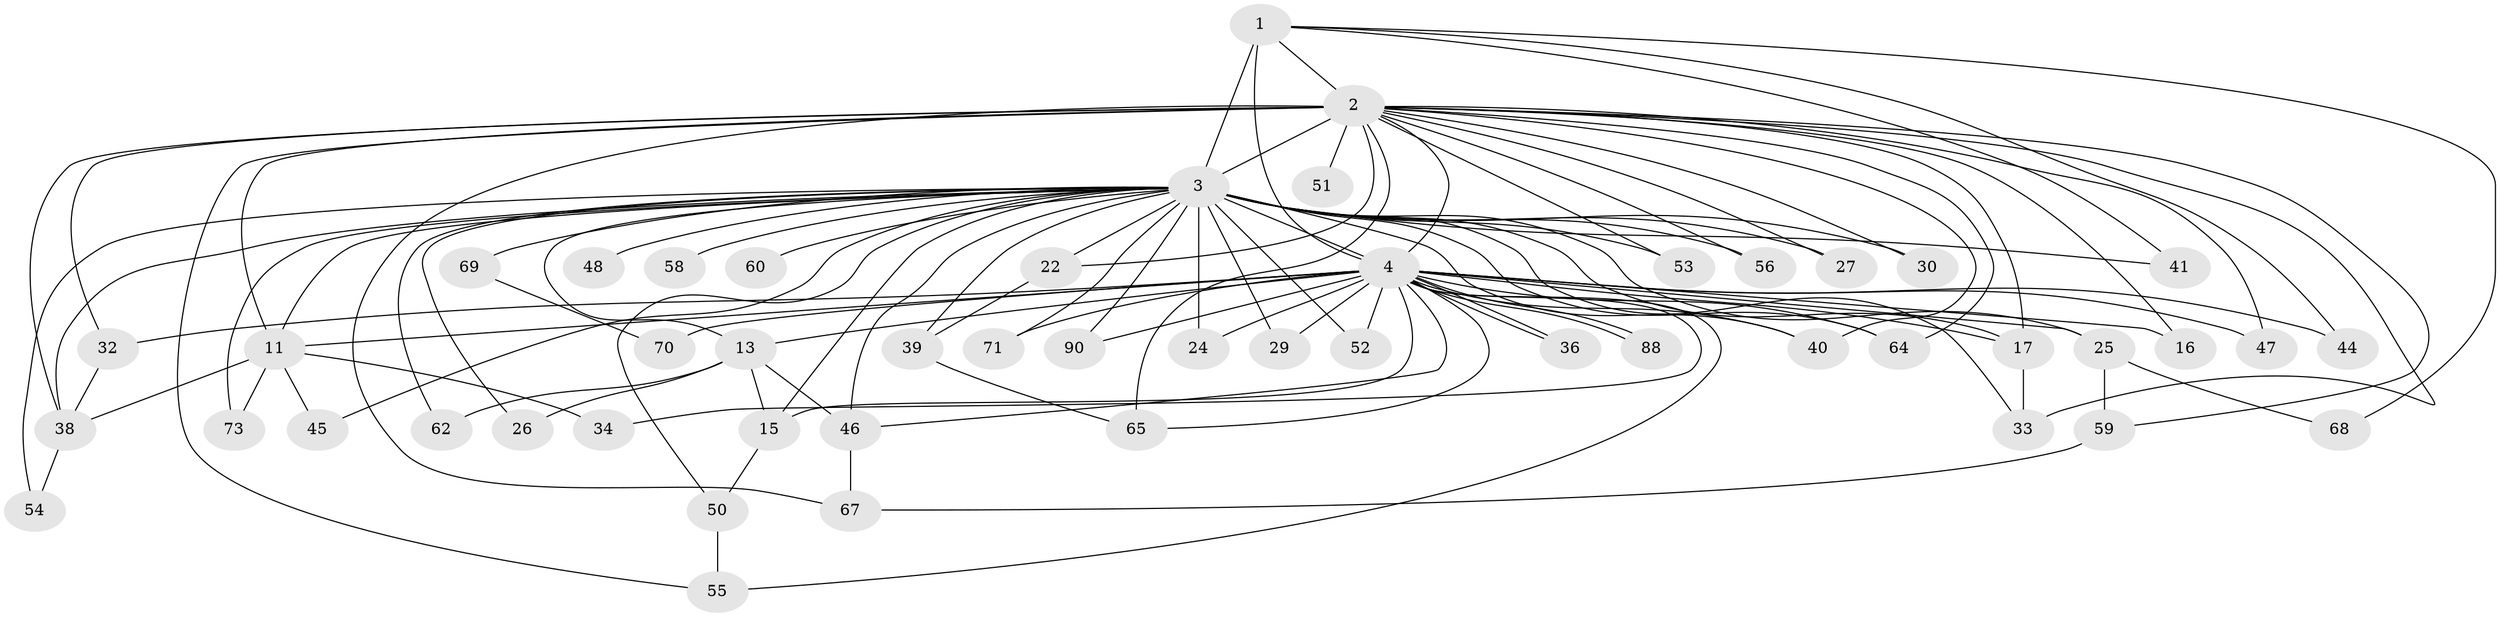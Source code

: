 // original degree distribution, {13: 0.009900990099009901, 17: 0.009900990099009901, 21: 0.009900990099009901, 30: 0.009900990099009901, 18: 0.019801980198019802, 19: 0.009900990099009901, 20: 0.019801980198019802, 24: 0.009900990099009901, 7: 0.019801980198019802, 2: 0.5445544554455446, 5: 0.0594059405940594, 4: 0.06930693069306931, 3: 0.1782178217821782, 6: 0.0297029702970297}
// Generated by graph-tools (version 1.1) at 2025/14/03/09/25 04:14:16]
// undirected, 50 vertices, 105 edges
graph export_dot {
graph [start="1"]
  node [color=gray90,style=filled];
  1;
  2 [super="+8+81+14+20"];
  3 [super="+10+80+5"];
  4 [super="+61+19+7+43+31"];
  11 [super="+98+82"];
  13 [super="+18"];
  15 [super="+97"];
  16;
  17;
  22;
  24;
  25 [super="+86"];
  26;
  27;
  29;
  30;
  32 [super="+49+79"];
  33;
  34;
  36;
  38;
  39 [super="+74"];
  40 [super="+63"];
  41 [super="+85"];
  44;
  45;
  46 [super="+99+100+87"];
  47;
  48;
  50;
  51;
  52;
  53;
  54;
  55 [super="+57"];
  56;
  58;
  59;
  60;
  62;
  64;
  65;
  67;
  68;
  69;
  70;
  71;
  73;
  88;
  90;
  1 -- 2 [weight=2];
  1 -- 3 [weight=6];
  1 -- 4 [weight=2];
  1 -- 44;
  1 -- 68;
  1 -- 41;
  2 -- 3 [weight=11];
  2 -- 4 [weight=7];
  2 -- 38 [weight=2];
  2 -- 40;
  2 -- 51 [weight=2];
  2 -- 65;
  2 -- 67;
  2 -- 11;
  2 -- 16;
  2 -- 27 [weight=2];
  2 -- 30;
  2 -- 33;
  2 -- 53;
  2 -- 59;
  2 -- 32;
  2 -- 17;
  2 -- 22;
  2 -- 55;
  2 -- 47;
  2 -- 64;
  2 -- 56;
  3 -- 4 [weight=16];
  3 -- 13 [weight=3];
  3 -- 15 [weight=2];
  3 -- 22 [weight=2];
  3 -- 41 [weight=3];
  3 -- 45 [weight=2];
  3 -- 50;
  3 -- 69 [weight=2];
  3 -- 71;
  3 -- 33;
  3 -- 39;
  3 -- 46 [weight=2];
  3 -- 17;
  3 -- 52;
  3 -- 90;
  3 -- 64;
  3 -- 73;
  3 -- 11;
  3 -- 24 [weight=2];
  3 -- 25;
  3 -- 26;
  3 -- 27;
  3 -- 29;
  3 -- 30;
  3 -- 38;
  3 -- 48 [weight=2];
  3 -- 53;
  3 -- 54;
  3 -- 56;
  3 -- 58 [weight=2];
  3 -- 60 [weight=2];
  3 -- 62;
  3 -- 40;
  4 -- 11;
  4 -- 13;
  4 -- 15;
  4 -- 17;
  4 -- 25 [weight=2];
  4 -- 29;
  4 -- 32 [weight=3];
  4 -- 36;
  4 -- 36;
  4 -- 47;
  4 -- 65;
  4 -- 70;
  4 -- 88;
  4 -- 88;
  4 -- 71;
  4 -- 40;
  4 -- 24;
  4 -- 64;
  4 -- 34;
  4 -- 44;
  4 -- 46;
  4 -- 16;
  4 -- 52;
  4 -- 55;
  4 -- 90;
  11 -- 34;
  11 -- 73;
  11 -- 38;
  11 -- 45;
  13 -- 26;
  13 -- 46;
  13 -- 62;
  13 -- 15;
  15 -- 50;
  17 -- 33;
  22 -- 39;
  25 -- 59;
  25 -- 68;
  32 -- 38;
  38 -- 54;
  39 -- 65;
  46 -- 67;
  50 -- 55;
  59 -- 67;
  69 -- 70;
}
